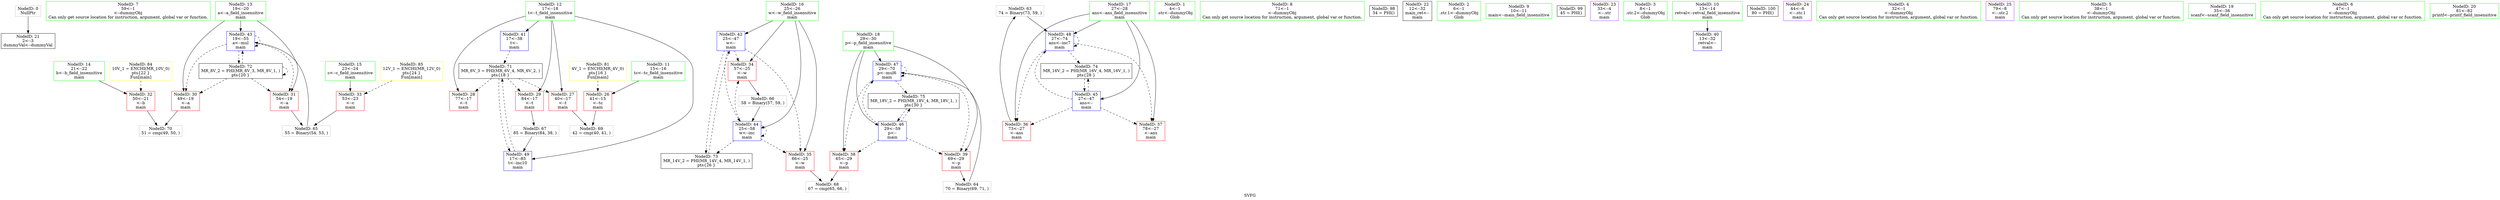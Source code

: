 digraph "SVFG" {
	label="SVFG";

	Node0x55e6ff4fb060 [shape=record,color=grey,label="{NodeID: 0\nNullPtr}"];
	Node0x55e6ff4fb060 -> Node0x55e6ff50ef10[style=solid];
	Node0x55e6ff50dfc0 [shape=record,color=green,label="{NodeID: 7\n59\<--1\n\<--dummyObj\nCan only get source location for instruction, argument, global var or function.}"];
	Node0x55e6ff50e9b0 [shape=record,color=green,label="{NodeID: 14\n21\<--22\nb\<--b_field_insensitive\nmain\n}"];
	Node0x55e6ff50e9b0 -> Node0x55e6ff50f830[style=solid];
	Node0x55e6ff50ef10 [shape=record,color=black,label="{NodeID: 21\n2\<--3\ndummyVal\<--dummyVal\n}"];
	Node0x55e6ff50f4f0 [shape=record,color=red,label="{NodeID: 28\n77\<--17\n\<--t\nmain\n}"];
	Node0x55e6ff50faa0 [shape=record,color=red,label="{NodeID: 35\n66\<--25\n\<--w\nmain\n}"];
	Node0x55e6ff50faa0 -> Node0x55e6ff512c40[style=solid];
	Node0x55e6ff510050 [shape=record,color=blue,label="{NodeID: 42\n25\<--47\nw\<--\nmain\n}"];
	Node0x55e6ff510050 -> Node0x55e6ff50f9d0[style=dashed];
	Node0x55e6ff510050 -> Node0x55e6ff50faa0[style=dashed];
	Node0x55e6ff510050 -> Node0x55e6ff5101f0[style=dashed];
	Node0x55e6ff510050 -> Node0x55e6ff515aa0[style=dashed];
	Node0x55e6ff510e10 [shape=record,color=blue,label="{NodeID: 49\n17\<--85\nt\<--inc10\nmain\n}"];
	Node0x55e6ff510e10 -> Node0x55e6ff5150a0[style=dashed];
	Node0x55e6ff511cb0 [shape=record,color=grey,label="{NodeID: 63\n74 = Binary(73, 59, )\n}"];
	Node0x55e6ff511cb0 -> Node0x55e6ff510d40[style=solid];
	Node0x55e6ff512f40 [shape=record,color=grey,label="{NodeID: 70\n51 = cmp(49, 50, )\n}"];
	Node0x55e6ff518b60 [shape=record,color=yellow,style=double,label="{NodeID: 84\n10V_1 = ENCHI(MR_10V_0)\npts\{22 \}\nFun[main]}"];
	Node0x55e6ff518b60 -> Node0x55e6ff50f830[style=dashed];
	Node0x55e6ff4fa450 [shape=record,color=green,label="{NodeID: 1\n4\<--1\n.str\<--dummyObj\nGlob }"];
	Node0x55e6ff50e050 [shape=record,color=green,label="{NodeID: 8\n71\<--1\n\<--dummyObj\nCan only get source location for instruction, argument, global var or function.}"];
	Node0x55e6ff51e6f0 [shape=record,color=black,label="{NodeID: 98\n34 = PHI()\n}"];
	Node0x55e6ff50ea40 [shape=record,color=green,label="{NodeID: 15\n23\<--24\nc\<--c_field_insensitive\nmain\n}"];
	Node0x55e6ff50ea40 -> Node0x55e6ff50f900[style=solid];
	Node0x55e6ff50f010 [shape=record,color=black,label="{NodeID: 22\n12\<--32\nmain_ret\<--\nmain\n}"];
	Node0x55e6ff50f5c0 [shape=record,color=red,label="{NodeID: 29\n84\<--17\n\<--t\nmain\n}"];
	Node0x55e6ff50f5c0 -> Node0x55e6ff5122b0[style=solid];
	Node0x55e6ff50fb70 [shape=record,color=red,label="{NodeID: 36\n73\<--27\n\<--ans\nmain\n}"];
	Node0x55e6ff50fb70 -> Node0x55e6ff511cb0[style=solid];
	Node0x55e6ff510120 [shape=record,color=blue,label="{NodeID: 43\n19\<--55\na\<--mul\nmain\n}"];
	Node0x55e6ff510120 -> Node0x55e6ff50f690[style=dashed];
	Node0x55e6ff510120 -> Node0x55e6ff50f760[style=dashed];
	Node0x55e6ff510120 -> Node0x55e6ff510120[style=dashed];
	Node0x55e6ff510120 -> Node0x55e6ff5155a0[style=dashed];
	Node0x55e6ff511e30 [shape=record,color=grey,label="{NodeID: 64\n70 = Binary(69, 71, )\n}"];
	Node0x55e6ff511e30 -> Node0x55e6ff510460[style=solid];
	Node0x55e6ff5150a0 [shape=record,color=black,label="{NodeID: 71\nMR_6V_3 = PHI(MR_6V_4, MR_6V_2, )\npts\{18 \}\n}"];
	Node0x55e6ff5150a0 -> Node0x55e6ff50f420[style=dashed];
	Node0x55e6ff5150a0 -> Node0x55e6ff50f4f0[style=dashed];
	Node0x55e6ff5150a0 -> Node0x55e6ff50f5c0[style=dashed];
	Node0x55e6ff5150a0 -> Node0x55e6ff510e10[style=dashed];
	Node0x55e6ff518c40 [shape=record,color=yellow,style=double,label="{NodeID: 85\n12V_1 = ENCHI(MR_12V_0)\npts\{24 \}\nFun[main]}"];
	Node0x55e6ff518c40 -> Node0x55e6ff50f900[style=dashed];
	Node0x55e6ff4fa330 [shape=record,color=green,label="{NodeID: 2\n6\<--1\n.str.1\<--dummyObj\nGlob }"];
	Node0x55e6ff50e0e0 [shape=record,color=green,label="{NodeID: 9\n10\<--11\nmain\<--main_field_insensitive\n}"];
	Node0x55e6ff51e7f0 [shape=record,color=black,label="{NodeID: 99\n45 = PHI()\n}"];
	Node0x55e6ff50ead0 [shape=record,color=green,label="{NodeID: 16\n25\<--26\nw\<--w_field_insensitive\nmain\n}"];
	Node0x55e6ff50ead0 -> Node0x55e6ff50f9d0[style=solid];
	Node0x55e6ff50ead0 -> Node0x55e6ff50faa0[style=solid];
	Node0x55e6ff50ead0 -> Node0x55e6ff510050[style=solid];
	Node0x55e6ff50ead0 -> Node0x55e6ff5101f0[style=solid];
	Node0x55e6ff50f0e0 [shape=record,color=purple,label="{NodeID: 23\n33\<--4\n\<--.str\nmain\n}"];
	Node0x55e6ff50f690 [shape=record,color=red,label="{NodeID: 30\n49\<--19\n\<--a\nmain\n}"];
	Node0x55e6ff50f690 -> Node0x55e6ff512f40[style=solid];
	Node0x55e6ff50fc40 [shape=record,color=red,label="{NodeID: 37\n78\<--27\n\<--ans\nmain\n}"];
	Node0x55e6ff5101f0 [shape=record,color=blue,label="{NodeID: 44\n25\<--58\nw\<--inc\nmain\n}"];
	Node0x55e6ff5101f0 -> Node0x55e6ff50f9d0[style=dashed];
	Node0x55e6ff5101f0 -> Node0x55e6ff50faa0[style=dashed];
	Node0x55e6ff5101f0 -> Node0x55e6ff5101f0[style=dashed];
	Node0x55e6ff5101f0 -> Node0x55e6ff515aa0[style=dashed];
	Node0x55e6ff511fb0 [shape=record,color=grey,label="{NodeID: 65\n55 = Binary(54, 53, )\n}"];
	Node0x55e6ff511fb0 -> Node0x55e6ff510120[style=solid];
	Node0x55e6ff5155a0 [shape=record,color=black,label="{NodeID: 72\nMR_8V_2 = PHI(MR_8V_3, MR_8V_1, )\npts\{20 \}\n}"];
	Node0x55e6ff5155a0 -> Node0x55e6ff50f690[style=dashed];
	Node0x55e6ff5155a0 -> Node0x55e6ff50f760[style=dashed];
	Node0x55e6ff5155a0 -> Node0x55e6ff510120[style=dashed];
	Node0x55e6ff5155a0 -> Node0x55e6ff5155a0[style=dashed];
	Node0x55e6ff4f9f20 [shape=record,color=green,label="{NodeID: 3\n8\<--1\n.str.2\<--dummyObj\nGlob }"];
	Node0x55e6ff4fb0f0 [shape=record,color=green,label="{NodeID: 10\n13\<--14\nretval\<--retval_field_insensitive\nmain\n}"];
	Node0x55e6ff4fb0f0 -> Node0x55e6ff50feb0[style=solid];
	Node0x55e6ff51e8f0 [shape=record,color=black,label="{NodeID: 100\n80 = PHI()\n}"];
	Node0x55e6ff50eba0 [shape=record,color=green,label="{NodeID: 17\n27\<--28\nans\<--ans_field_insensitive\nmain\n}"];
	Node0x55e6ff50eba0 -> Node0x55e6ff50fb70[style=solid];
	Node0x55e6ff50eba0 -> Node0x55e6ff50fc40[style=solid];
	Node0x55e6ff50eba0 -> Node0x55e6ff5102c0[style=solid];
	Node0x55e6ff50eba0 -> Node0x55e6ff510d40[style=solid];
	Node0x55e6ff50f1b0 [shape=record,color=purple,label="{NodeID: 24\n44\<--6\n\<--.str.1\nmain\n}"];
	Node0x55e6ff50f760 [shape=record,color=red,label="{NodeID: 31\n54\<--19\n\<--a\nmain\n}"];
	Node0x55e6ff50f760 -> Node0x55e6ff511fb0[style=solid];
	Node0x55e6ff50fd10 [shape=record,color=red,label="{NodeID: 38\n65\<--29\n\<--p\nmain\n}"];
	Node0x55e6ff50fd10 -> Node0x55e6ff512c40[style=solid];
	Node0x55e6ff5102c0 [shape=record,color=blue,label="{NodeID: 45\n27\<--47\nans\<--\nmain\n}"];
	Node0x55e6ff5102c0 -> Node0x55e6ff50fb70[style=dashed];
	Node0x55e6ff5102c0 -> Node0x55e6ff50fc40[style=dashed];
	Node0x55e6ff5102c0 -> Node0x55e6ff510d40[style=dashed];
	Node0x55e6ff5102c0 -> Node0x55e6ff515fa0[style=dashed];
	Node0x55e6ff512130 [shape=record,color=grey,label="{NodeID: 66\n58 = Binary(57, 59, )\n}"];
	Node0x55e6ff512130 -> Node0x55e6ff5101f0[style=solid];
	Node0x55e6ff515aa0 [shape=record,color=black,label="{NodeID: 73\nMR_14V_2 = PHI(MR_14V_4, MR_14V_1, )\npts\{26 \}\n}"];
	Node0x55e6ff515aa0 -> Node0x55e6ff510050[style=dashed];
	Node0x55e6ff4f9dd0 [shape=record,color=green,label="{NodeID: 4\n32\<--1\n\<--dummyObj\nCan only get source location for instruction, argument, global var or function.}"];
	Node0x55e6ff4fb1c0 [shape=record,color=green,label="{NodeID: 11\n15\<--16\ntc\<--tc_field_insensitive\nmain\n}"];
	Node0x55e6ff4fb1c0 -> Node0x55e6ff50f350[style=solid];
	Node0x55e6ff50ec70 [shape=record,color=green,label="{NodeID: 18\n29\<--30\np\<--p_field_insensitive\nmain\n}"];
	Node0x55e6ff50ec70 -> Node0x55e6ff50fd10[style=solid];
	Node0x55e6ff50ec70 -> Node0x55e6ff50fde0[style=solid];
	Node0x55e6ff50ec70 -> Node0x55e6ff510390[style=solid];
	Node0x55e6ff50ec70 -> Node0x55e6ff510460[style=solid];
	Node0x55e6ff50f280 [shape=record,color=purple,label="{NodeID: 25\n79\<--8\n\<--.str.2\nmain\n}"];
	Node0x55e6ff50f830 [shape=record,color=red,label="{NodeID: 32\n50\<--21\n\<--b\nmain\n}"];
	Node0x55e6ff50f830 -> Node0x55e6ff512f40[style=solid];
	Node0x55e6ff50fde0 [shape=record,color=red,label="{NodeID: 39\n69\<--29\n\<--p\nmain\n}"];
	Node0x55e6ff50fde0 -> Node0x55e6ff511e30[style=solid];
	Node0x55e6ff510390 [shape=record,color=blue,label="{NodeID: 46\n29\<--59\np\<--\nmain\n}"];
	Node0x55e6ff510390 -> Node0x55e6ff50fd10[style=dashed];
	Node0x55e6ff510390 -> Node0x55e6ff50fde0[style=dashed];
	Node0x55e6ff510390 -> Node0x55e6ff510460[style=dashed];
	Node0x55e6ff510390 -> Node0x55e6ff5164a0[style=dashed];
	Node0x55e6ff5122b0 [shape=record,color=grey,label="{NodeID: 67\n85 = Binary(84, 38, )\n}"];
	Node0x55e6ff5122b0 -> Node0x55e6ff510e10[style=solid];
	Node0x55e6ff515fa0 [shape=record,color=black,label="{NodeID: 74\nMR_16V_2 = PHI(MR_16V_4, MR_16V_1, )\npts\{28 \}\n}"];
	Node0x55e6ff515fa0 -> Node0x55e6ff5102c0[style=dashed];
	Node0x55e6ff5188c0 [shape=record,color=yellow,style=double,label="{NodeID: 81\n4V_1 = ENCHI(MR_4V_0)\npts\{16 \}\nFun[main]}"];
	Node0x55e6ff5188c0 -> Node0x55e6ff50f350[style=dashed];
	Node0x55e6ff50dc80 [shape=record,color=green,label="{NodeID: 5\n38\<--1\n\<--dummyObj\nCan only get source location for instruction, argument, global var or function.}"];
	Node0x55e6ff4fb290 [shape=record,color=green,label="{NodeID: 12\n17\<--18\nt\<--t_field_insensitive\nmain\n}"];
	Node0x55e6ff4fb290 -> Node0x55e6ff50f420[style=solid];
	Node0x55e6ff4fb290 -> Node0x55e6ff50f4f0[style=solid];
	Node0x55e6ff4fb290 -> Node0x55e6ff50f5c0[style=solid];
	Node0x55e6ff4fb290 -> Node0x55e6ff50ff80[style=solid];
	Node0x55e6ff4fb290 -> Node0x55e6ff510e10[style=solid];
	Node0x55e6ff50ed40 [shape=record,color=green,label="{NodeID: 19\n35\<--36\nscanf\<--scanf_field_insensitive\n}"];
	Node0x55e6ff50f350 [shape=record,color=red,label="{NodeID: 26\n41\<--15\n\<--tc\nmain\n}"];
	Node0x55e6ff50f350 -> Node0x55e6ff512dc0[style=solid];
	Node0x55e6ff50f900 [shape=record,color=red,label="{NodeID: 33\n53\<--23\n\<--c\nmain\n}"];
	Node0x55e6ff50f900 -> Node0x55e6ff511fb0[style=solid];
	Node0x55e6ff50feb0 [shape=record,color=blue,label="{NodeID: 40\n13\<--32\nretval\<--\nmain\n}"];
	Node0x55e6ff510460 [shape=record,color=blue,label="{NodeID: 47\n29\<--70\np\<--mul6\nmain\n}"];
	Node0x55e6ff510460 -> Node0x55e6ff50fd10[style=dashed];
	Node0x55e6ff510460 -> Node0x55e6ff50fde0[style=dashed];
	Node0x55e6ff510460 -> Node0x55e6ff510460[style=dashed];
	Node0x55e6ff510460 -> Node0x55e6ff5164a0[style=dashed];
	Node0x55e6ff512c40 [shape=record,color=grey,label="{NodeID: 68\n67 = cmp(65, 66, )\n}"];
	Node0x55e6ff5164a0 [shape=record,color=black,label="{NodeID: 75\nMR_18V_2 = PHI(MR_18V_4, MR_18V_1, )\npts\{30 \}\n}"];
	Node0x55e6ff5164a0 -> Node0x55e6ff510390[style=dashed];
	Node0x55e6ff50dd10 [shape=record,color=green,label="{NodeID: 6\n47\<--1\n\<--dummyObj\nCan only get source location for instruction, argument, global var or function.}"];
	Node0x55e6ff4fb360 [shape=record,color=green,label="{NodeID: 13\n19\<--20\na\<--a_field_insensitive\nmain\n}"];
	Node0x55e6ff4fb360 -> Node0x55e6ff50f690[style=solid];
	Node0x55e6ff4fb360 -> Node0x55e6ff50f760[style=solid];
	Node0x55e6ff4fb360 -> Node0x55e6ff510120[style=solid];
	Node0x55e6ff50ee10 [shape=record,color=green,label="{NodeID: 20\n81\<--82\nprintf\<--printf_field_insensitive\n}"];
	Node0x55e6ff50f420 [shape=record,color=red,label="{NodeID: 27\n40\<--17\n\<--t\nmain\n}"];
	Node0x55e6ff50f420 -> Node0x55e6ff512dc0[style=solid];
	Node0x55e6ff50f9d0 [shape=record,color=red,label="{NodeID: 34\n57\<--25\n\<--w\nmain\n}"];
	Node0x55e6ff50f9d0 -> Node0x55e6ff512130[style=solid];
	Node0x55e6ff50ff80 [shape=record,color=blue,label="{NodeID: 41\n17\<--38\nt\<--\nmain\n}"];
	Node0x55e6ff50ff80 -> Node0x55e6ff5150a0[style=dashed];
	Node0x55e6ff510d40 [shape=record,color=blue,label="{NodeID: 48\n27\<--74\nans\<--inc7\nmain\n}"];
	Node0x55e6ff510d40 -> Node0x55e6ff50fb70[style=dashed];
	Node0x55e6ff510d40 -> Node0x55e6ff50fc40[style=dashed];
	Node0x55e6ff510d40 -> Node0x55e6ff510d40[style=dashed];
	Node0x55e6ff510d40 -> Node0x55e6ff515fa0[style=dashed];
	Node0x55e6ff512dc0 [shape=record,color=grey,label="{NodeID: 69\n42 = cmp(40, 41, )\n}"];
}
